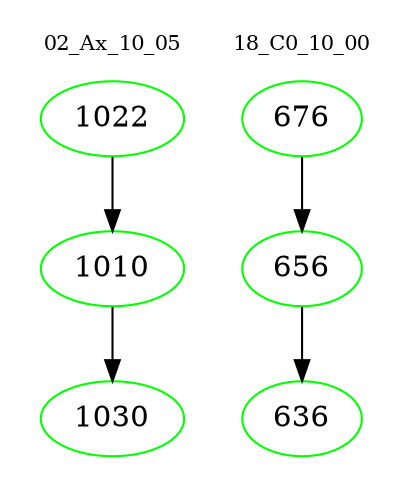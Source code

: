 digraph{
subgraph cluster_0 {
color = white
label = "02_Ax_10_05";
fontsize=10;
T0_1022 [label="1022", color="green"]
T0_1022 -> T0_1010 [color="black"]
T0_1010 [label="1010", color="green"]
T0_1010 -> T0_1030 [color="black"]
T0_1030 [label="1030", color="green"]
}
subgraph cluster_1 {
color = white
label = "18_C0_10_00";
fontsize=10;
T1_676 [label="676", color="green"]
T1_676 -> T1_656 [color="black"]
T1_656 [label="656", color="green"]
T1_656 -> T1_636 [color="black"]
T1_636 [label="636", color="green"]
}
}
